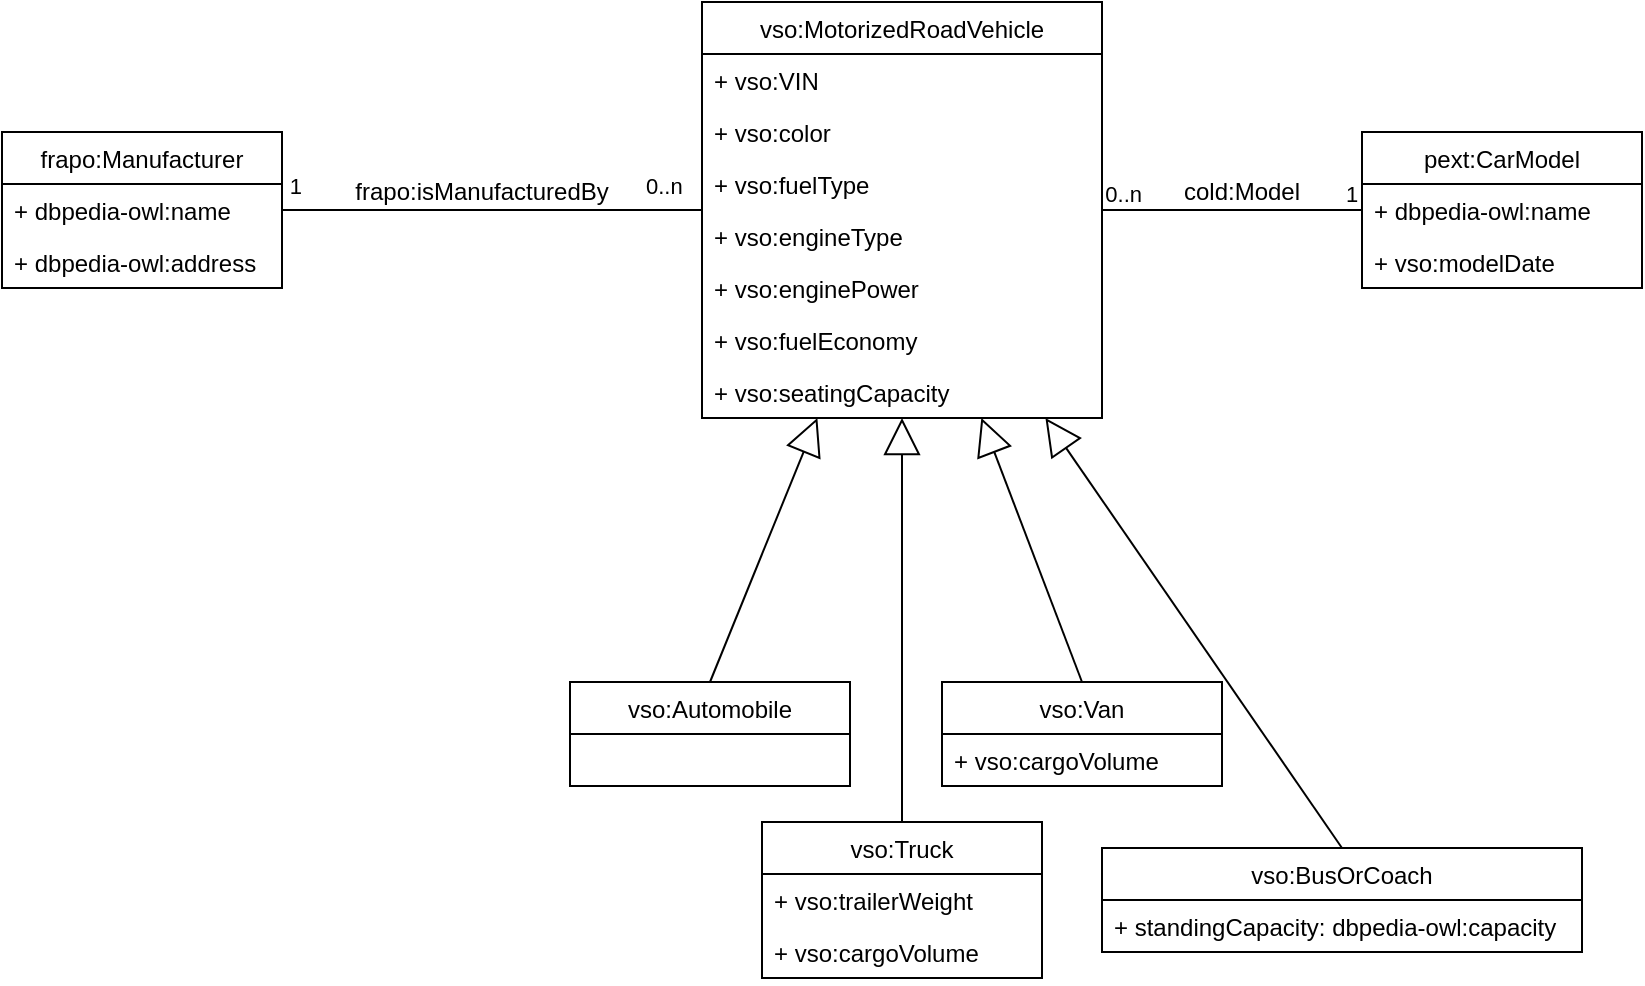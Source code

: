 <mxfile version="17.4.5" type="device"><diagram id="tqMWj1JSPTYB2G5Zc65y" name="Page-1"><mxGraphModel dx="3129" dy="794" grid="1" gridSize="10" guides="1" tooltips="1" connect="1" arrows="1" fold="1" page="1" pageScale="1" pageWidth="827" pageHeight="1169" math="0" shadow="0"><root><mxCell id="0"/><mxCell id="1" parent="0"/><mxCell id="gPVsxLGtuhMbGEsZvoSc-1" value="vso:MotorizedRoadVehicle" style="swimlane;fontStyle=0;childLayout=stackLayout;horizontal=1;startSize=26;fillColor=none;horizontalStack=0;resizeParent=1;resizeParentMax=0;resizeLast=0;collapsible=1;marginBottom=0;" vertex="1" parent="1"><mxGeometry x="340" y="80" width="200" height="208" as="geometry"/></mxCell><mxCell id="gPVsxLGtuhMbGEsZvoSc-2" value="+ vso:VIN" style="text;strokeColor=none;fillColor=none;align=left;verticalAlign=top;spacingLeft=4;spacingRight=4;overflow=hidden;rotatable=0;points=[[0,0.5],[1,0.5]];portConstraint=eastwest;" vertex="1" parent="gPVsxLGtuhMbGEsZvoSc-1"><mxGeometry y="26" width="200" height="26" as="geometry"/></mxCell><mxCell id="gPVsxLGtuhMbGEsZvoSc-3" value="+ vso:color" style="text;strokeColor=none;fillColor=none;align=left;verticalAlign=top;spacingLeft=4;spacingRight=4;overflow=hidden;rotatable=0;points=[[0,0.5],[1,0.5]];portConstraint=eastwest;" vertex="1" parent="gPVsxLGtuhMbGEsZvoSc-1"><mxGeometry y="52" width="200" height="26" as="geometry"/></mxCell><mxCell id="gPVsxLGtuhMbGEsZvoSc-4" value="+ vso:fuelType" style="text;strokeColor=none;fillColor=none;align=left;verticalAlign=top;spacingLeft=4;spacingRight=4;overflow=hidden;rotatable=0;points=[[0,0.5],[1,0.5]];portConstraint=eastwest;" vertex="1" parent="gPVsxLGtuhMbGEsZvoSc-1"><mxGeometry y="78" width="200" height="26" as="geometry"/></mxCell><mxCell id="gPVsxLGtuhMbGEsZvoSc-27" value="+ vso:engineType" style="text;strokeColor=none;fillColor=none;align=left;verticalAlign=top;spacingLeft=4;spacingRight=4;overflow=hidden;rotatable=0;points=[[0,0.5],[1,0.5]];portConstraint=eastwest;" vertex="1" parent="gPVsxLGtuhMbGEsZvoSc-1"><mxGeometry y="104" width="200" height="26" as="geometry"/></mxCell><mxCell id="gPVsxLGtuhMbGEsZvoSc-28" value="+ vso:enginePower" style="text;strokeColor=none;fillColor=none;align=left;verticalAlign=top;spacingLeft=4;spacingRight=4;overflow=hidden;rotatable=0;points=[[0,0.5],[1,0.5]];portConstraint=eastwest;" vertex="1" parent="gPVsxLGtuhMbGEsZvoSc-1"><mxGeometry y="130" width="200" height="26" as="geometry"/></mxCell><mxCell id="gPVsxLGtuhMbGEsZvoSc-30" value="+ vso:fuelEconomy" style="text;strokeColor=none;fillColor=none;align=left;verticalAlign=top;spacingLeft=4;spacingRight=4;overflow=hidden;rotatable=0;points=[[0,0.5],[1,0.5]];portConstraint=eastwest;" vertex="1" parent="gPVsxLGtuhMbGEsZvoSc-1"><mxGeometry y="156" width="200" height="26" as="geometry"/></mxCell><mxCell id="gPVsxLGtuhMbGEsZvoSc-31" value="+ vso:seatingCapacity" style="text;strokeColor=none;fillColor=none;align=left;verticalAlign=top;spacingLeft=4;spacingRight=4;overflow=hidden;rotatable=0;points=[[0,0.5],[1,0.5]];portConstraint=eastwest;" vertex="1" parent="gPVsxLGtuhMbGEsZvoSc-1"><mxGeometry y="182" width="200" height="26" as="geometry"/></mxCell><mxCell id="gPVsxLGtuhMbGEsZvoSc-5" value="vso:Automobile" style="swimlane;fontStyle=0;childLayout=stackLayout;horizontal=1;startSize=26;fillColor=none;horizontalStack=0;resizeParent=1;resizeParentMax=0;resizeLast=0;collapsible=1;marginBottom=0;" vertex="1" parent="1"><mxGeometry x="274" y="420" width="140" height="52" as="geometry"/></mxCell><mxCell id="gPVsxLGtuhMbGEsZvoSc-11" value="" style="endArrow=block;endSize=16;endFill=0;html=1;rounded=0;exitX=0.5;exitY=0;exitDx=0;exitDy=0;" edge="1" parent="1" source="gPVsxLGtuhMbGEsZvoSc-5" target="gPVsxLGtuhMbGEsZvoSc-1"><mxGeometry width="160" relative="1" as="geometry"><mxPoint x="330" y="410" as="sourcePoint"/><mxPoint x="490" y="410" as="targetPoint"/></mxGeometry></mxCell><mxCell id="gPVsxLGtuhMbGEsZvoSc-12" value="vso:Truck" style="swimlane;fontStyle=0;childLayout=stackLayout;horizontal=1;startSize=26;fillColor=none;horizontalStack=0;resizeParent=1;resizeParentMax=0;resizeLast=0;collapsible=1;marginBottom=0;" vertex="1" parent="1"><mxGeometry x="370" y="490" width="140" height="78" as="geometry"/></mxCell><mxCell id="gPVsxLGtuhMbGEsZvoSc-13" value="+ vso:trailerWeight" style="text;strokeColor=none;fillColor=none;align=left;verticalAlign=top;spacingLeft=4;spacingRight=4;overflow=hidden;rotatable=0;points=[[0,0.5],[1,0.5]];portConstraint=eastwest;" vertex="1" parent="gPVsxLGtuhMbGEsZvoSc-12"><mxGeometry y="26" width="140" height="26" as="geometry"/></mxCell><mxCell id="gPVsxLGtuhMbGEsZvoSc-14" value="+ vso:cargoVolume" style="text;strokeColor=none;fillColor=none;align=left;verticalAlign=top;spacingLeft=4;spacingRight=4;overflow=hidden;rotatable=0;points=[[0,0.5],[1,0.5]];portConstraint=eastwest;" vertex="1" parent="gPVsxLGtuhMbGEsZvoSc-12"><mxGeometry y="52" width="140" height="26" as="geometry"/></mxCell><mxCell id="gPVsxLGtuhMbGEsZvoSc-16" value="vso:Van" style="swimlane;fontStyle=0;childLayout=stackLayout;horizontal=1;startSize=26;fillColor=none;horizontalStack=0;resizeParent=1;resizeParentMax=0;resizeLast=0;collapsible=1;marginBottom=0;" vertex="1" parent="1"><mxGeometry x="460" y="420" width="140" height="52" as="geometry"/></mxCell><mxCell id="gPVsxLGtuhMbGEsZvoSc-17" value="+ vso:cargoVolume" style="text;strokeColor=none;fillColor=none;align=left;verticalAlign=top;spacingLeft=4;spacingRight=4;overflow=hidden;rotatable=0;points=[[0,0.5],[1,0.5]];portConstraint=eastwest;" vertex="1" parent="gPVsxLGtuhMbGEsZvoSc-16"><mxGeometry y="26" width="140" height="26" as="geometry"/></mxCell><mxCell id="gPVsxLGtuhMbGEsZvoSc-20" value="vso:BusOrCoach" style="swimlane;fontStyle=0;childLayout=stackLayout;horizontal=1;startSize=26;fillColor=none;horizontalStack=0;resizeParent=1;resizeParentMax=0;resizeLast=0;collapsible=1;marginBottom=0;" vertex="1" parent="1"><mxGeometry x="540" y="503" width="240" height="52" as="geometry"/></mxCell><mxCell id="gPVsxLGtuhMbGEsZvoSc-21" value="+ standingCapacity: dbpedia-owl:capacity" style="text;strokeColor=none;fillColor=none;align=left;verticalAlign=top;spacingLeft=4;spacingRight=4;overflow=hidden;rotatable=0;points=[[0,0.5],[1,0.5]];portConstraint=eastwest;" vertex="1" parent="gPVsxLGtuhMbGEsZvoSc-20"><mxGeometry y="26" width="240" height="26" as="geometry"/></mxCell><mxCell id="gPVsxLGtuhMbGEsZvoSc-24" value="" style="endArrow=block;endSize=16;endFill=0;html=1;rounded=0;exitX=0.5;exitY=0;exitDx=0;exitDy=0;" edge="1" parent="1" source="gPVsxLGtuhMbGEsZvoSc-12" target="gPVsxLGtuhMbGEsZvoSc-1"><mxGeometry width="160" relative="1" as="geometry"><mxPoint x="180" y="330" as="sourcePoint"/><mxPoint x="323.788" y="184" as="targetPoint"/></mxGeometry></mxCell><mxCell id="gPVsxLGtuhMbGEsZvoSc-25" value="" style="endArrow=block;endSize=16;endFill=0;html=1;rounded=0;exitX=0.5;exitY=0;exitDx=0;exitDy=0;" edge="1" parent="1" source="gPVsxLGtuhMbGEsZvoSc-16" target="gPVsxLGtuhMbGEsZvoSc-1"><mxGeometry width="160" relative="1" as="geometry"><mxPoint x="190" y="340" as="sourcePoint"/><mxPoint x="333.788" y="194" as="targetPoint"/></mxGeometry></mxCell><mxCell id="gPVsxLGtuhMbGEsZvoSc-26" value="" style="endArrow=block;endSize=16;endFill=0;html=1;rounded=0;exitX=0.5;exitY=0;exitDx=0;exitDy=0;" edge="1" parent="1" source="gPVsxLGtuhMbGEsZvoSc-20" target="gPVsxLGtuhMbGEsZvoSc-1"><mxGeometry width="160" relative="1" as="geometry"><mxPoint x="200" y="350" as="sourcePoint"/><mxPoint x="343.788" y="204" as="targetPoint"/></mxGeometry></mxCell><mxCell id="gPVsxLGtuhMbGEsZvoSc-32" value="frapo:Manufacturer" style="swimlane;fontStyle=0;childLayout=stackLayout;horizontal=1;startSize=26;fillColor=none;horizontalStack=0;resizeParent=1;resizeParentMax=0;resizeLast=0;collapsible=1;marginBottom=0;" vertex="1" parent="1"><mxGeometry x="-10" y="145" width="140" height="78" as="geometry"/></mxCell><mxCell id="gPVsxLGtuhMbGEsZvoSc-33" value="+ dbpedia-owl:name" style="text;strokeColor=none;fillColor=none;align=left;verticalAlign=top;spacingLeft=4;spacingRight=4;overflow=hidden;rotatable=0;points=[[0,0.5],[1,0.5]];portConstraint=eastwest;" vertex="1" parent="gPVsxLGtuhMbGEsZvoSc-32"><mxGeometry y="26" width="140" height="26" as="geometry"/></mxCell><mxCell id="gPVsxLGtuhMbGEsZvoSc-34" value="+ dbpedia-owl:address" style="text;strokeColor=none;fillColor=none;align=left;verticalAlign=top;spacingLeft=4;spacingRight=4;overflow=hidden;rotatable=0;points=[[0,0.5],[1,0.5]];portConstraint=eastwest;" vertex="1" parent="gPVsxLGtuhMbGEsZvoSc-32"><mxGeometry y="52" width="140" height="26" as="geometry"/></mxCell><mxCell id="gPVsxLGtuhMbGEsZvoSc-36" value="pext:CarModel" style="swimlane;fontStyle=0;childLayout=stackLayout;horizontal=1;startSize=26;fillColor=none;horizontalStack=0;resizeParent=1;resizeParentMax=0;resizeLast=0;collapsible=1;marginBottom=0;" vertex="1" parent="1"><mxGeometry x="670" y="145" width="140" height="78" as="geometry"/></mxCell><mxCell id="gPVsxLGtuhMbGEsZvoSc-37" value="+ dbpedia-owl:name" style="text;strokeColor=none;fillColor=none;align=left;verticalAlign=top;spacingLeft=4;spacingRight=4;overflow=hidden;rotatable=0;points=[[0,0.5],[1,0.5]];portConstraint=eastwest;" vertex="1" parent="gPVsxLGtuhMbGEsZvoSc-36"><mxGeometry y="26" width="140" height="26" as="geometry"/></mxCell><mxCell id="gPVsxLGtuhMbGEsZvoSc-38" value="+ vso:modelDate" style="text;strokeColor=none;fillColor=none;align=left;verticalAlign=top;spacingLeft=4;spacingRight=4;overflow=hidden;rotatable=0;points=[[0,0.5],[1,0.5]];portConstraint=eastwest;" vertex="1" parent="gPVsxLGtuhMbGEsZvoSc-36"><mxGeometry y="52" width="140" height="26" as="geometry"/></mxCell><mxCell id="gPVsxLGtuhMbGEsZvoSc-44" value="" style="endArrow=none;html=1;edgeStyle=orthogonalEdgeStyle;rounded=0;" edge="1" parent="1" source="gPVsxLGtuhMbGEsZvoSc-36" target="gPVsxLGtuhMbGEsZvoSc-1"><mxGeometry relative="1" as="geometry"><mxPoint x="330" y="310" as="sourcePoint"/><mxPoint x="490" y="310" as="targetPoint"/></mxGeometry></mxCell><mxCell id="gPVsxLGtuhMbGEsZvoSc-45" value="1" style="edgeLabel;resizable=0;html=1;align=left;verticalAlign=bottom;" connectable="0" vertex="1" parent="gPVsxLGtuhMbGEsZvoSc-44"><mxGeometry x="-1" relative="1" as="geometry"><mxPoint x="-10" as="offset"/></mxGeometry></mxCell><mxCell id="gPVsxLGtuhMbGEsZvoSc-46" value="0..n" style="edgeLabel;resizable=0;html=1;align=right;verticalAlign=bottom;" connectable="0" vertex="1" parent="gPVsxLGtuhMbGEsZvoSc-44"><mxGeometry x="1" relative="1" as="geometry"><mxPoint x="20" as="offset"/></mxGeometry></mxCell><mxCell id="gPVsxLGtuhMbGEsZvoSc-47" value="" style="endArrow=none;html=1;edgeStyle=orthogonalEdgeStyle;rounded=0;" edge="1" parent="1" source="gPVsxLGtuhMbGEsZvoSc-1" target="gPVsxLGtuhMbGEsZvoSc-32"><mxGeometry relative="1" as="geometry"><mxPoint x="210" y="330" as="sourcePoint"/><mxPoint x="90" y="330" as="targetPoint"/></mxGeometry></mxCell><mxCell id="gPVsxLGtuhMbGEsZvoSc-48" value="0..n" style="edgeLabel;resizable=0;html=1;align=left;verticalAlign=bottom;" connectable="0" vertex="1" parent="gPVsxLGtuhMbGEsZvoSc-47"><mxGeometry x="-1" relative="1" as="geometry"><mxPoint x="-30" y="-4" as="offset"/></mxGeometry></mxCell><mxCell id="gPVsxLGtuhMbGEsZvoSc-49" value="1" style="edgeLabel;resizable=0;html=1;align=right;verticalAlign=bottom;" connectable="0" vertex="1" parent="gPVsxLGtuhMbGEsZvoSc-47"><mxGeometry x="1" relative="1" as="geometry"><mxPoint x="10" y="-4" as="offset"/></mxGeometry></mxCell><mxCell id="gPVsxLGtuhMbGEsZvoSc-51" value="frapo:isManufacturedBy" style="text;html=1;strokeColor=none;fillColor=none;align=center;verticalAlign=middle;whiteSpace=wrap;rounded=0;" vertex="1" parent="1"><mxGeometry x="200" y="160" width="60" height="30" as="geometry"/></mxCell><mxCell id="gPVsxLGtuhMbGEsZvoSc-52" value="cold:Model" style="text;html=1;strokeColor=none;fillColor=none;align=center;verticalAlign=middle;whiteSpace=wrap;rounded=0;" vertex="1" parent="1"><mxGeometry x="580" y="160" width="60" height="30" as="geometry"/></mxCell></root></mxGraphModel></diagram></mxfile>